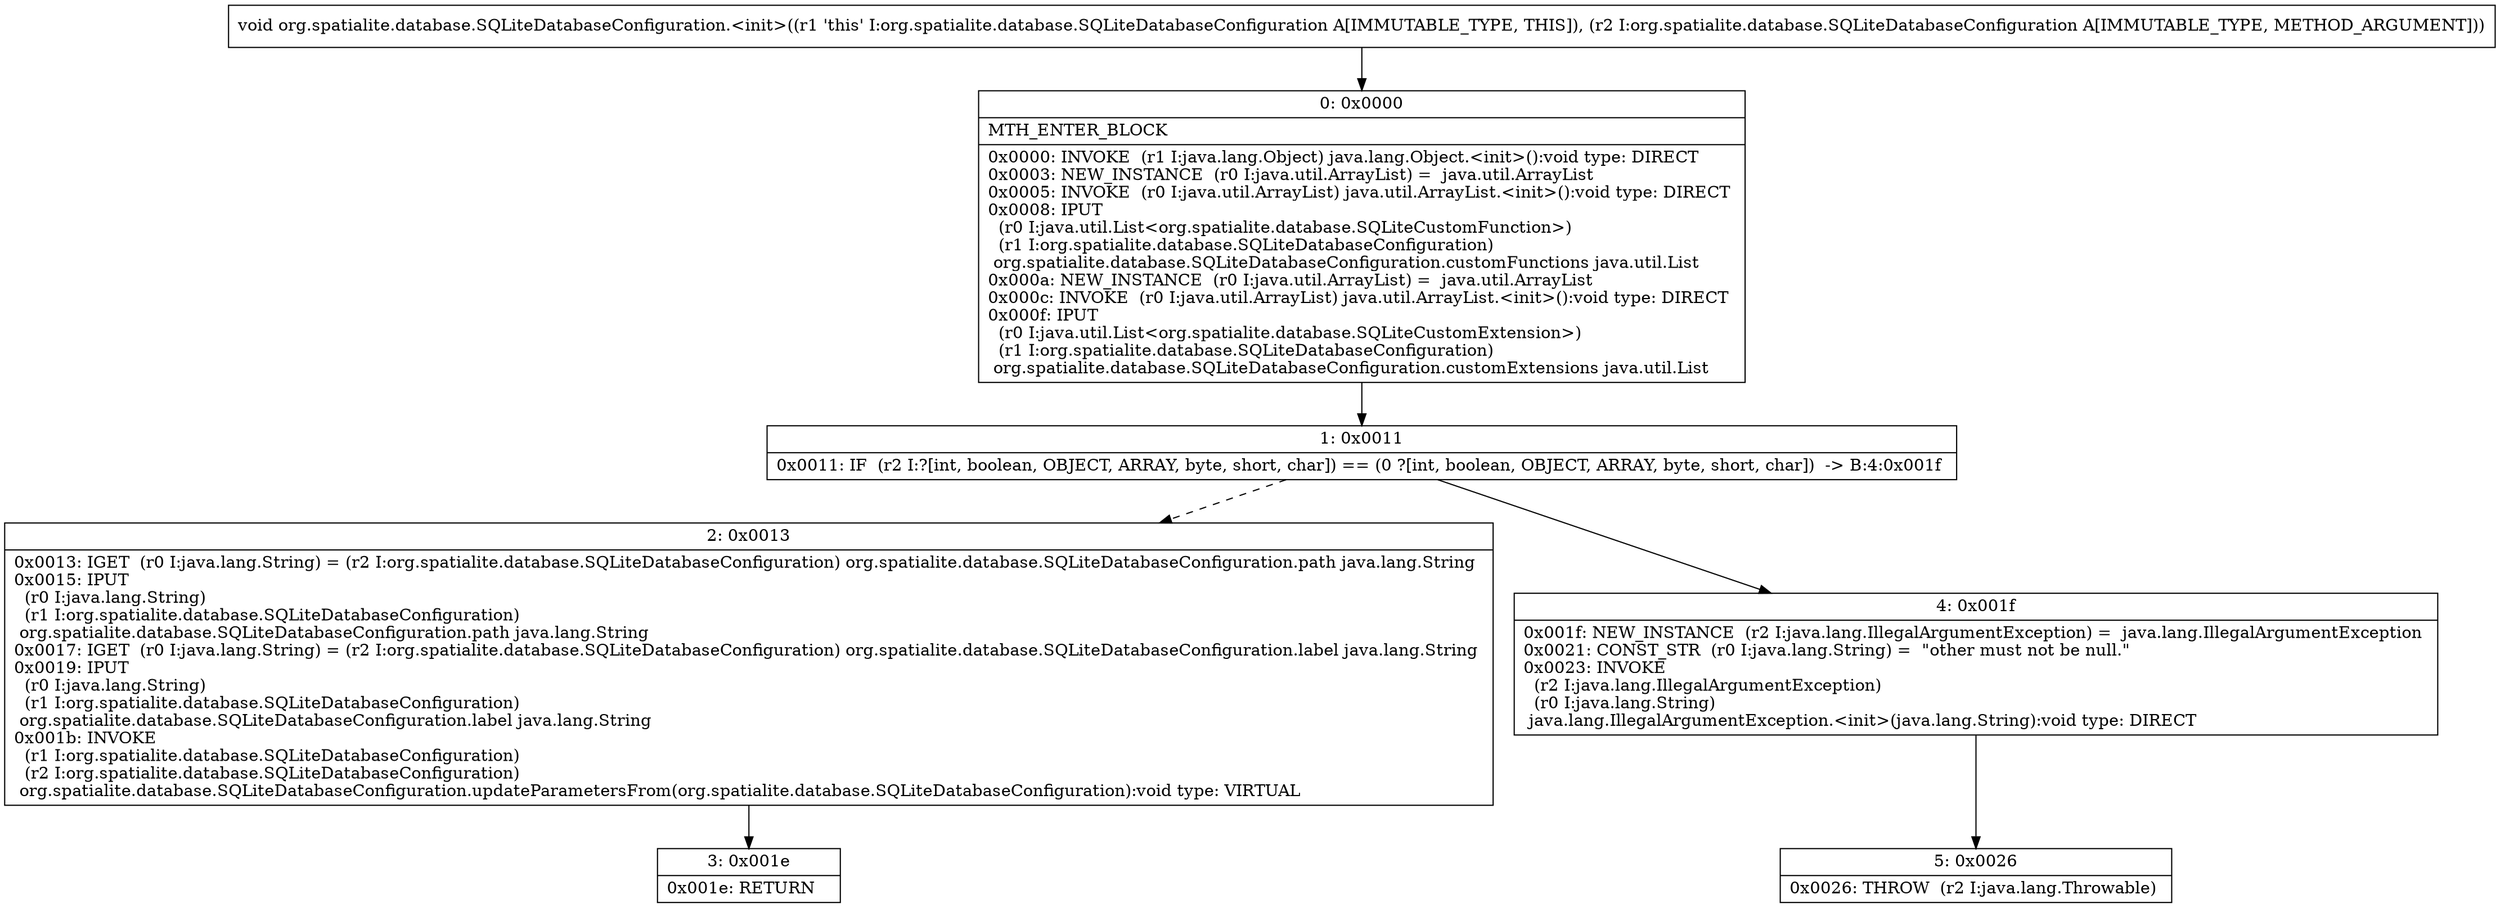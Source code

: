 digraph "CFG fororg.spatialite.database.SQLiteDatabaseConfiguration.\<init\>(Lorg\/spatialite\/database\/SQLiteDatabaseConfiguration;)V" {
Node_0 [shape=record,label="{0\:\ 0x0000|MTH_ENTER_BLOCK\l|0x0000: INVOKE  (r1 I:java.lang.Object) java.lang.Object.\<init\>():void type: DIRECT \l0x0003: NEW_INSTANCE  (r0 I:java.util.ArrayList) =  java.util.ArrayList \l0x0005: INVOKE  (r0 I:java.util.ArrayList) java.util.ArrayList.\<init\>():void type: DIRECT \l0x0008: IPUT  \l  (r0 I:java.util.List\<org.spatialite.database.SQLiteCustomFunction\>)\l  (r1 I:org.spatialite.database.SQLiteDatabaseConfiguration)\l org.spatialite.database.SQLiteDatabaseConfiguration.customFunctions java.util.List \l0x000a: NEW_INSTANCE  (r0 I:java.util.ArrayList) =  java.util.ArrayList \l0x000c: INVOKE  (r0 I:java.util.ArrayList) java.util.ArrayList.\<init\>():void type: DIRECT \l0x000f: IPUT  \l  (r0 I:java.util.List\<org.spatialite.database.SQLiteCustomExtension\>)\l  (r1 I:org.spatialite.database.SQLiteDatabaseConfiguration)\l org.spatialite.database.SQLiteDatabaseConfiguration.customExtensions java.util.List \l}"];
Node_1 [shape=record,label="{1\:\ 0x0011|0x0011: IF  (r2 I:?[int, boolean, OBJECT, ARRAY, byte, short, char]) == (0 ?[int, boolean, OBJECT, ARRAY, byte, short, char])  \-\> B:4:0x001f \l}"];
Node_2 [shape=record,label="{2\:\ 0x0013|0x0013: IGET  (r0 I:java.lang.String) = (r2 I:org.spatialite.database.SQLiteDatabaseConfiguration) org.spatialite.database.SQLiteDatabaseConfiguration.path java.lang.String \l0x0015: IPUT  \l  (r0 I:java.lang.String)\l  (r1 I:org.spatialite.database.SQLiteDatabaseConfiguration)\l org.spatialite.database.SQLiteDatabaseConfiguration.path java.lang.String \l0x0017: IGET  (r0 I:java.lang.String) = (r2 I:org.spatialite.database.SQLiteDatabaseConfiguration) org.spatialite.database.SQLiteDatabaseConfiguration.label java.lang.String \l0x0019: IPUT  \l  (r0 I:java.lang.String)\l  (r1 I:org.spatialite.database.SQLiteDatabaseConfiguration)\l org.spatialite.database.SQLiteDatabaseConfiguration.label java.lang.String \l0x001b: INVOKE  \l  (r1 I:org.spatialite.database.SQLiteDatabaseConfiguration)\l  (r2 I:org.spatialite.database.SQLiteDatabaseConfiguration)\l org.spatialite.database.SQLiteDatabaseConfiguration.updateParametersFrom(org.spatialite.database.SQLiteDatabaseConfiguration):void type: VIRTUAL \l}"];
Node_3 [shape=record,label="{3\:\ 0x001e|0x001e: RETURN   \l}"];
Node_4 [shape=record,label="{4\:\ 0x001f|0x001f: NEW_INSTANCE  (r2 I:java.lang.IllegalArgumentException) =  java.lang.IllegalArgumentException \l0x0021: CONST_STR  (r0 I:java.lang.String) =  \"other must not be null.\" \l0x0023: INVOKE  \l  (r2 I:java.lang.IllegalArgumentException)\l  (r0 I:java.lang.String)\l java.lang.IllegalArgumentException.\<init\>(java.lang.String):void type: DIRECT \l}"];
Node_5 [shape=record,label="{5\:\ 0x0026|0x0026: THROW  (r2 I:java.lang.Throwable) \l}"];
MethodNode[shape=record,label="{void org.spatialite.database.SQLiteDatabaseConfiguration.\<init\>((r1 'this' I:org.spatialite.database.SQLiteDatabaseConfiguration A[IMMUTABLE_TYPE, THIS]), (r2 I:org.spatialite.database.SQLiteDatabaseConfiguration A[IMMUTABLE_TYPE, METHOD_ARGUMENT])) }"];
MethodNode -> Node_0;
Node_0 -> Node_1;
Node_1 -> Node_2[style=dashed];
Node_1 -> Node_4;
Node_2 -> Node_3;
Node_4 -> Node_5;
}

